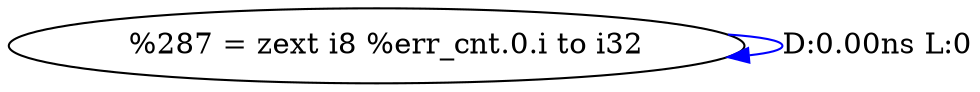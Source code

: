 digraph {
Node0x36ec960[label="  %287 = zext i8 %err_cnt.0.i to i32"];
Node0x36ec960 -> Node0x36ec960[label="D:0.00ns L:0",color=blue];
}
